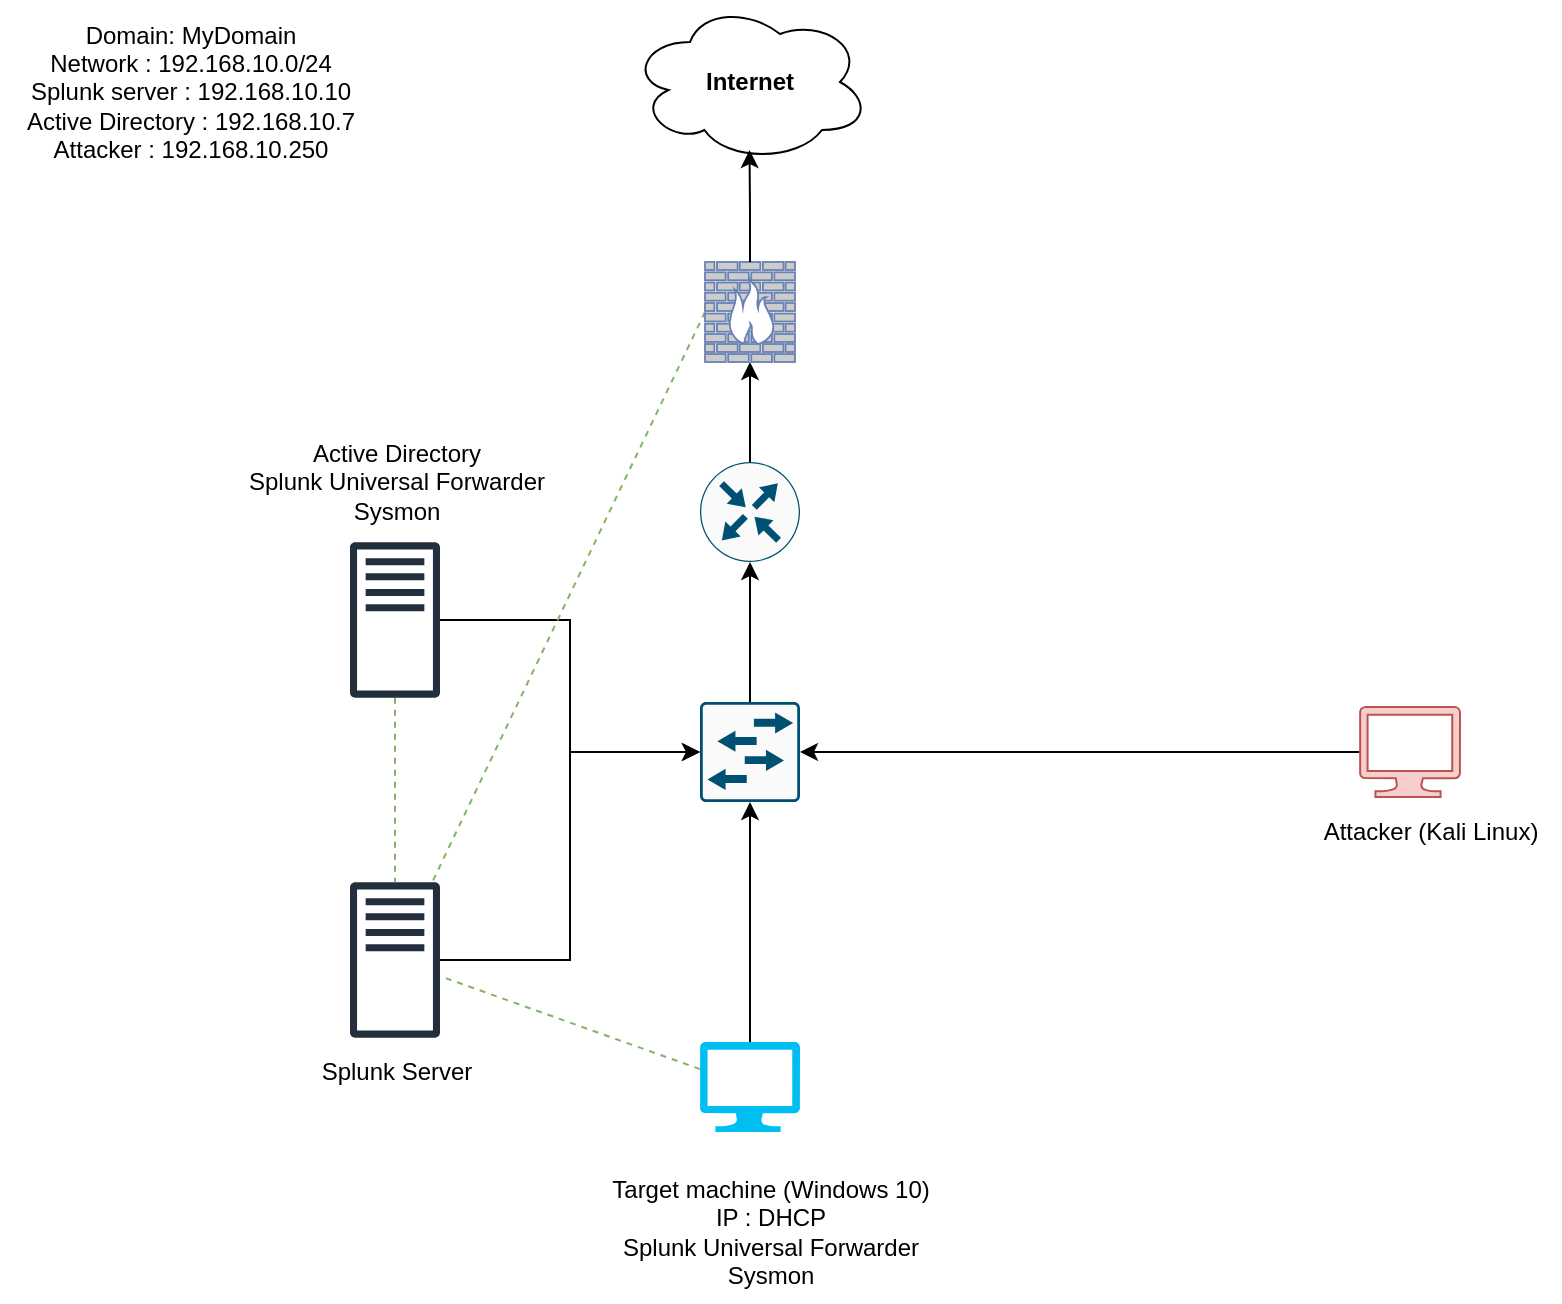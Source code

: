 <mxfile version="24.7.17">
  <diagram name="Page-1" id="ntQrlPH7C8MF4WyNAdyh">
    <mxGraphModel dx="1500" dy="746" grid="1" gridSize="10" guides="1" tooltips="1" connect="1" arrows="1" fold="1" page="1" pageScale="1" pageWidth="850" pageHeight="1100" math="0" shadow="0">
      <root>
        <mxCell id="0" />
        <mxCell id="1" parent="0" />
        <mxCell id="yliCuPorpiqj2RYnoDID-1" value="" style="sketch=0;outlineConnect=0;fontColor=#232F3E;gradientColor=none;fillColor=#232F3D;strokeColor=none;dashed=0;verticalLabelPosition=bottom;verticalAlign=top;align=center;html=1;fontSize=12;fontStyle=0;aspect=fixed;pointerEvents=1;shape=mxgraph.aws4.traditional_server;" vertex="1" parent="1">
          <mxGeometry x="215" y="460" width="45" height="78" as="geometry" />
        </mxCell>
        <mxCell id="yliCuPorpiqj2RYnoDID-20" style="rounded=0;orthogonalLoop=1;jettySize=auto;html=1;endArrow=none;endFill=0;dashed=1;fillColor=#d5e8d4;strokeColor=#82b366;" edge="1" parent="1" source="yliCuPorpiqj2RYnoDID-2" target="yliCuPorpiqj2RYnoDID-1">
          <mxGeometry relative="1" as="geometry" />
        </mxCell>
        <mxCell id="yliCuPorpiqj2RYnoDID-2" value="" style="sketch=0;outlineConnect=0;fontColor=#232F3E;gradientColor=none;fillColor=#232F3D;strokeColor=none;dashed=0;verticalLabelPosition=bottom;verticalAlign=top;align=center;html=1;fontSize=12;fontStyle=0;aspect=fixed;pointerEvents=1;shape=mxgraph.aws4.traditional_server;" vertex="1" parent="1">
          <mxGeometry x="215" y="290" width="45" height="78" as="geometry" />
        </mxCell>
        <mxCell id="yliCuPorpiqj2RYnoDID-19" style="rounded=0;orthogonalLoop=1;jettySize=auto;html=1;startArrow=none;startFill=0;dashed=1;endArrow=none;endFill=0;fillColor=#d5e8d4;strokeColor=#82b366;" edge="1" parent="1" source="yliCuPorpiqj2RYnoDID-3" target="yliCuPorpiqj2RYnoDID-1">
          <mxGeometry relative="1" as="geometry" />
        </mxCell>
        <mxCell id="yliCuPorpiqj2RYnoDID-3" value="" style="verticalLabelPosition=bottom;html=1;verticalAlign=top;align=center;strokeColor=none;fillColor=#00BEF2;shape=mxgraph.azure.computer;pointerEvents=1;" vertex="1" parent="1">
          <mxGeometry x="390" y="540" width="50" height="45" as="geometry" />
        </mxCell>
        <mxCell id="yliCuPorpiqj2RYnoDID-11" style="edgeStyle=orthogonalEdgeStyle;rounded=0;orthogonalLoop=1;jettySize=auto;html=1;entryX=1;entryY=0.5;entryDx=0;entryDy=0;entryPerimeter=0;" edge="1" parent="1" source="yliCuPorpiqj2RYnoDID-4" target="yliCuPorpiqj2RYnoDID-5">
          <mxGeometry relative="1" as="geometry">
            <mxPoint x="450" y="360" as="targetPoint" />
          </mxGeometry>
        </mxCell>
        <mxCell id="yliCuPorpiqj2RYnoDID-4" value="" style="verticalLabelPosition=bottom;html=1;verticalAlign=top;align=center;strokeColor=#b85450;fillColor=#f8cecc;shape=mxgraph.azure.computer;pointerEvents=1;" vertex="1" parent="1">
          <mxGeometry x="720" y="372.5" width="50" height="45" as="geometry" />
        </mxCell>
        <mxCell id="yliCuPorpiqj2RYnoDID-12" style="edgeStyle=orthogonalEdgeStyle;rounded=0;orthogonalLoop=1;jettySize=auto;html=1;" edge="1" parent="1" source="yliCuPorpiqj2RYnoDID-5" target="yliCuPorpiqj2RYnoDID-6">
          <mxGeometry relative="1" as="geometry" />
        </mxCell>
        <mxCell id="yliCuPorpiqj2RYnoDID-5" value="" style="sketch=0;points=[[0.015,0.015,0],[0.985,0.015,0],[0.985,0.985,0],[0.015,0.985,0],[0.25,0,0],[0.5,0,0],[0.75,0,0],[1,0.25,0],[1,0.5,0],[1,0.75,0],[0.75,1,0],[0.5,1,0],[0.25,1,0],[0,0.75,0],[0,0.5,0],[0,0.25,0]];verticalLabelPosition=bottom;html=1;verticalAlign=top;aspect=fixed;align=center;pointerEvents=1;shape=mxgraph.cisco19.rect;prIcon=l2_switch;fillColor=#FAFAFA;strokeColor=#005073;" vertex="1" parent="1">
          <mxGeometry x="390" y="370" width="50" height="50" as="geometry" />
        </mxCell>
        <mxCell id="yliCuPorpiqj2RYnoDID-6" value="" style="sketch=0;points=[[0.5,0,0],[1,0.5,0],[0.5,1,0],[0,0.5,0],[0.145,0.145,0],[0.856,0.145,0],[0.855,0.856,0],[0.145,0.855,0]];verticalLabelPosition=bottom;html=1;verticalAlign=top;aspect=fixed;align=center;pointerEvents=1;shape=mxgraph.cisco19.rect;prIcon=router;fillColor=#FAFAFA;strokeColor=#005073;" vertex="1" parent="1">
          <mxGeometry x="390" y="250" width="50" height="50" as="geometry" />
        </mxCell>
        <mxCell id="yliCuPorpiqj2RYnoDID-7" value="&lt;b&gt;Internet&lt;/b&gt;" style="ellipse;shape=cloud;whiteSpace=wrap;html=1;" vertex="1" parent="1">
          <mxGeometry x="355" y="20" width="120" height="80" as="geometry" />
        </mxCell>
        <mxCell id="yliCuPorpiqj2RYnoDID-8" style="edgeStyle=orthogonalEdgeStyle;rounded=0;orthogonalLoop=1;jettySize=auto;html=1;entryX=0;entryY=0.5;entryDx=0;entryDy=0;entryPerimeter=0;" edge="1" parent="1" source="yliCuPorpiqj2RYnoDID-2" target="yliCuPorpiqj2RYnoDID-5">
          <mxGeometry relative="1" as="geometry" />
        </mxCell>
        <mxCell id="yliCuPorpiqj2RYnoDID-9" style="edgeStyle=orthogonalEdgeStyle;rounded=0;orthogonalLoop=1;jettySize=auto;html=1;entryX=0;entryY=0.5;entryDx=0;entryDy=0;entryPerimeter=0;" edge="1" parent="1" source="yliCuPorpiqj2RYnoDID-1" target="yliCuPorpiqj2RYnoDID-5">
          <mxGeometry relative="1" as="geometry" />
        </mxCell>
        <mxCell id="yliCuPorpiqj2RYnoDID-10" style="edgeStyle=orthogonalEdgeStyle;rounded=0;orthogonalLoop=1;jettySize=auto;html=1;entryX=0.5;entryY=1;entryDx=0;entryDy=0;entryPerimeter=0;" edge="1" parent="1" source="yliCuPorpiqj2RYnoDID-3" target="yliCuPorpiqj2RYnoDID-5">
          <mxGeometry relative="1" as="geometry" />
        </mxCell>
        <mxCell id="yliCuPorpiqj2RYnoDID-14" value="Domain: MyDomain&lt;div&gt;Network : 192.168.10.0/24&lt;/div&gt;&lt;div&gt;Splunk server : 192.168.10.10&lt;/div&gt;&lt;div&gt;Active Directory : 192.168.10.7&lt;/div&gt;&lt;div&gt;Attacker : 192.168.10.250&lt;/div&gt;" style="text;html=1;align=center;verticalAlign=middle;resizable=0;points=[];autosize=1;strokeColor=none;fillColor=none;" vertex="1" parent="1">
          <mxGeometry x="40" y="20" width="190" height="90" as="geometry" />
        </mxCell>
        <mxCell id="yliCuPorpiqj2RYnoDID-15" value="Splunk Server" style="text;html=1;align=center;verticalAlign=middle;resizable=0;points=[];autosize=1;strokeColor=none;fillColor=none;" vertex="1" parent="1">
          <mxGeometry x="187.5" y="540" width="100" height="30" as="geometry" />
        </mxCell>
        <mxCell id="yliCuPorpiqj2RYnoDID-16" value="Active Directory&lt;div&gt;Splunk Universal Forwarder&lt;/div&gt;&lt;div&gt;Sysmon&lt;/div&gt;" style="text;html=1;align=center;verticalAlign=middle;resizable=0;points=[];autosize=1;strokeColor=none;fillColor=none;" vertex="1" parent="1">
          <mxGeometry x="152.5" y="230" width="170" height="60" as="geometry" />
        </mxCell>
        <mxCell id="yliCuPorpiqj2RYnoDID-17" value="Attacker (Kali Linux)" style="text;html=1;align=center;verticalAlign=middle;resizable=0;points=[];autosize=1;strokeColor=none;fillColor=none;" vertex="1" parent="1">
          <mxGeometry x="690" y="420" width="130" height="30" as="geometry" />
        </mxCell>
        <mxCell id="yliCuPorpiqj2RYnoDID-18" value="Target machine (Windows 10)&lt;div&gt;IP : DHCP&lt;/div&gt;&lt;div&gt;Splunk Universal Forwarder&lt;/div&gt;&lt;div&gt;Sysmon&lt;/div&gt;" style="text;html=1;align=center;verticalAlign=middle;resizable=0;points=[];autosize=1;strokeColor=none;fillColor=none;" vertex="1" parent="1">
          <mxGeometry x="335" y="600" width="180" height="70" as="geometry" />
        </mxCell>
        <mxCell id="yliCuPorpiqj2RYnoDID-24" style="rounded=0;orthogonalLoop=1;jettySize=auto;html=1;exitX=0;exitY=0.5;exitDx=0;exitDy=0;exitPerimeter=0;startArrow=none;startFill=0;endArrow=none;endFill=0;dashed=1;fillColor=#d5e8d4;strokeColor=#82b366;" edge="1" parent="1" source="yliCuPorpiqj2RYnoDID-21" target="yliCuPorpiqj2RYnoDID-1">
          <mxGeometry relative="1" as="geometry" />
        </mxCell>
        <mxCell id="yliCuPorpiqj2RYnoDID-21" value="" style="fontColor=#0066CC;verticalAlign=top;verticalLabelPosition=bottom;labelPosition=center;align=center;html=1;outlineConnect=0;fillColor=#CCCCCC;strokeColor=#6881B3;gradientColor=none;gradientDirection=north;strokeWidth=2;shape=mxgraph.networks.firewall;" vertex="1" parent="1">
          <mxGeometry x="392.5" y="150" width="45" height="50" as="geometry" />
        </mxCell>
        <mxCell id="yliCuPorpiqj2RYnoDID-22" style="edgeStyle=orthogonalEdgeStyle;rounded=0;orthogonalLoop=1;jettySize=auto;html=1;entryX=0.5;entryY=1;entryDx=0;entryDy=0;entryPerimeter=0;" edge="1" parent="1" source="yliCuPorpiqj2RYnoDID-6" target="yliCuPorpiqj2RYnoDID-21">
          <mxGeometry relative="1" as="geometry" />
        </mxCell>
        <mxCell id="yliCuPorpiqj2RYnoDID-23" style="edgeStyle=orthogonalEdgeStyle;rounded=0;orthogonalLoop=1;jettySize=auto;html=1;exitX=0.5;exitY=0;exitDx=0;exitDy=0;exitPerimeter=0;entryX=0.498;entryY=0.925;entryDx=0;entryDy=0;entryPerimeter=0;" edge="1" parent="1" source="yliCuPorpiqj2RYnoDID-21" target="yliCuPorpiqj2RYnoDID-7">
          <mxGeometry relative="1" as="geometry" />
        </mxCell>
      </root>
    </mxGraphModel>
  </diagram>
</mxfile>
